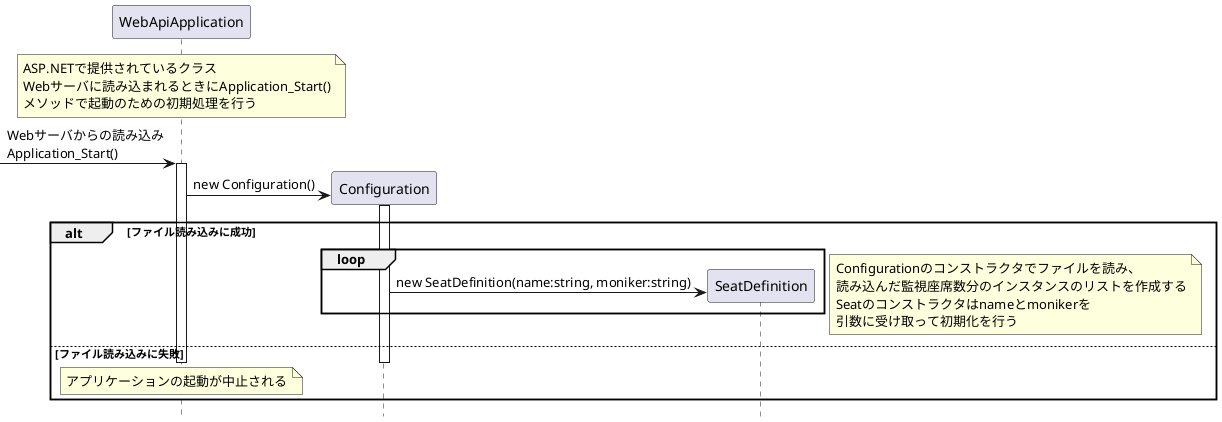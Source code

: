 @startuml SeatMonitoringAPI起動シーケンス図
hide footbox

participant "WebApiApplication" as WebApiApplication
participant "Configuration" as Configuration
participant "SeatDefinition" as SeatDefinition

note over WebApiApplication
	ASP.NETで提供されているクラス
	Webサーバに読み込まれるときにApplication_Start()
	メソッドで起動のための初期処理を行う
end note
-> WebApiApplication :Webサーバからの読み込み\nApplication_Start()
activate WebApiApplication

create Configuration
WebApiApplication -> Configuration : new Configuration()
activate Configuration

alt ファイル読み込みに成功
	loop
		create SeatDefinition
		Configuration -> SeatDefinition :new SeatDefinition(name:string, moniker:string)
	end
	note right
		Configurationのコンストラクタでファイルを読み、
		読み込んだ監視座席数分のインスタンスのリストを作成する
		Seatのコンストラクタはnameとmonikerを
		引数に受け取って初期化を行う
	end note
|||
else ファイル読み込みに失敗
	deactivate Configuration
	deactivate WebApiApplication
	note over WebApiApplication
		アプリケーションの起動が中止される
	end note
end

@enduml
